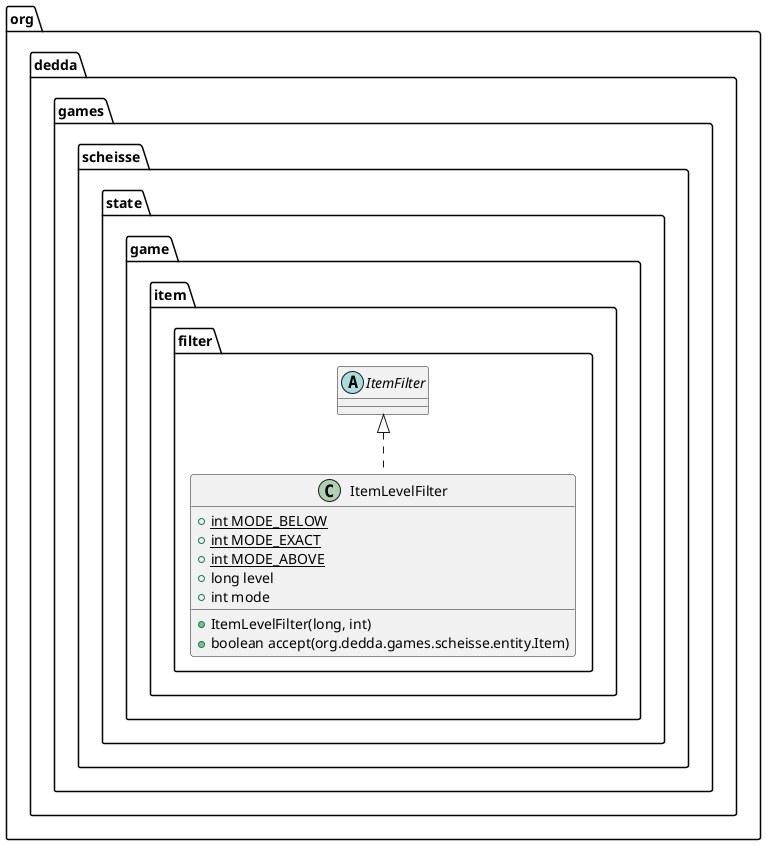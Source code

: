 @startuml
abstract class org.dedda.games.scheisse.state.game.item.filter.ItemFilter

class org.dedda.games.scheisse.state.game.item.filter.ItemLevelFilter{
    + {static} int MODE_BELOW
    + {static} int MODE_EXACT
    + {static} int MODE_ABOVE
    + long level
    + int mode
    + ItemLevelFilter(long, int)
    + boolean accept(org.dedda.games.scheisse.entity.Item)
}

org.dedda.games.scheisse.state.game.item.filter.ItemFilter <|.. org.dedda.games.scheisse.state.game.item.filter.ItemLevelFilter
@enduml